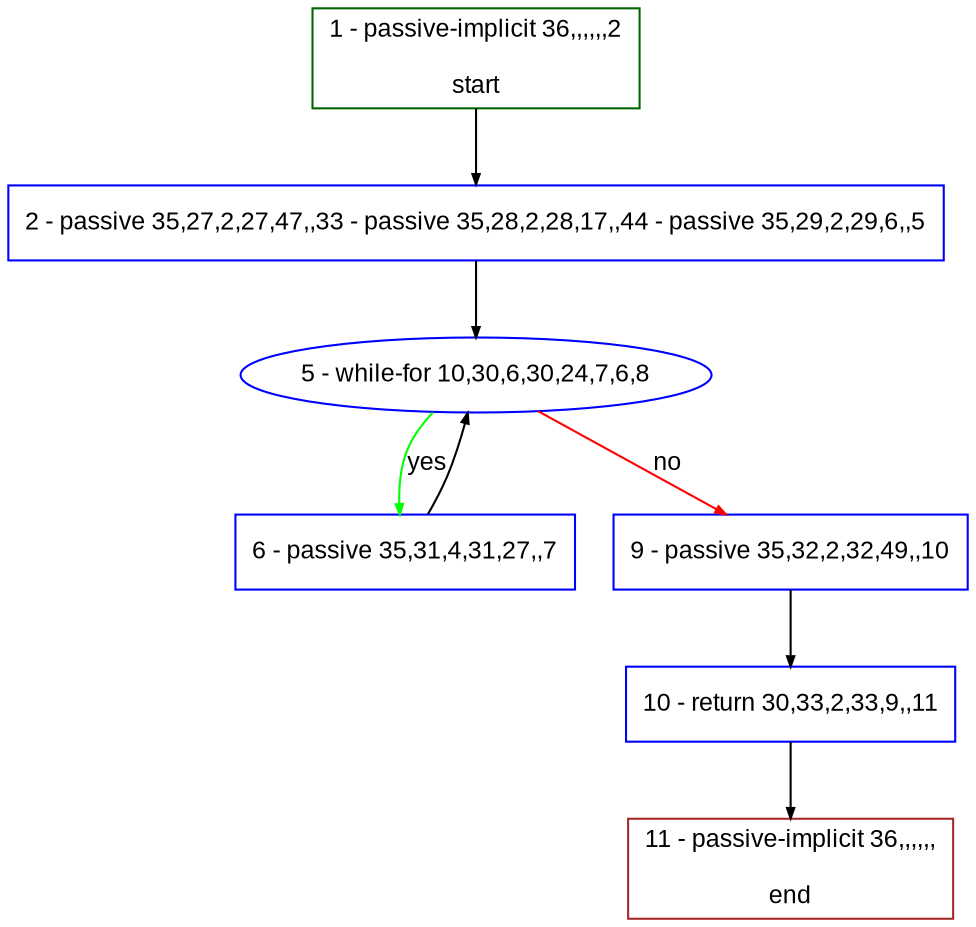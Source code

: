 digraph "" {
  graph [pack="true", label="", fontsize="12", packmode="clust", fontname="Arial", fillcolor="#FFFFCC", bgcolor="white", style="rounded,filled", compound="true"];
  node [node_initialized="no", label="", color="grey", fontsize="12", fillcolor="white", fontname="Arial", style="filled", shape="rectangle", compound="true", fixedsize="false"];
  edge [fontcolor="black", arrowhead="normal", arrowtail="none", arrowsize="0.5", ltail="", label="", color="black", fontsize="12", lhead="", fontname="Arial", dir="forward", compound="true"];
  __N1 [label="2 - passive 35,27,2,27,47,,33 - passive 35,28,2,28,17,,44 - passive 35,29,2,29,6,,5", color="#0000ff", fillcolor="#ffffff", style="filled", shape="box"];
  __N2 [label="1 - passive-implicit 36,,,,,,2\n\nstart", color="#006400", fillcolor="#ffffff", style="filled", shape="box"];
  __N3 [label="5 - while-for 10,30,6,30,24,7,6,8", color="#0000ff", fillcolor="#ffffff", style="filled", shape="oval"];
  __N4 [label="6 - passive 35,31,4,31,27,,7", color="#0000ff", fillcolor="#ffffff", style="filled", shape="box"];
  __N5 [label="9 - passive 35,32,2,32,49,,10", color="#0000ff", fillcolor="#ffffff", style="filled", shape="box"];
  __N6 [label="10 - return 30,33,2,33,9,,11", color="#0000ff", fillcolor="#ffffff", style="filled", shape="box"];
  __N7 [label="11 - passive-implicit 36,,,,,,\n\nend", color="#a52a2a", fillcolor="#ffffff", style="filled", shape="box"];
  __N2 -> __N1 [arrowhead="normal", arrowtail="none", color="#000000", label="", dir="forward"];
  __N1 -> __N3 [arrowhead="normal", arrowtail="none", color="#000000", label="", dir="forward"];
  __N3 -> __N4 [arrowhead="normal", arrowtail="none", color="#00ff00", label="yes", dir="forward"];
  __N4 -> __N3 [arrowhead="normal", arrowtail="none", color="#000000", label="", dir="forward"];
  __N3 -> __N5 [arrowhead="normal", arrowtail="none", color="#ff0000", label="no", dir="forward"];
  __N5 -> __N6 [arrowhead="normal", arrowtail="none", color="#000000", label="", dir="forward"];
  __N6 -> __N7 [arrowhead="normal", arrowtail="none", color="#000000", label="", dir="forward"];
}
